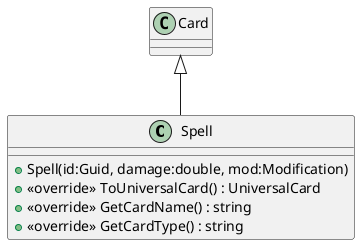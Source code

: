 @startuml
class Spell {
    + Spell(id:Guid, damage:double, mod:Modification)
    + <<override>> ToUniversalCard() : UniversalCard
    + <<override>> GetCardName() : string
    + <<override>> GetCardType() : string
}
Card <|-- Spell
@enduml
